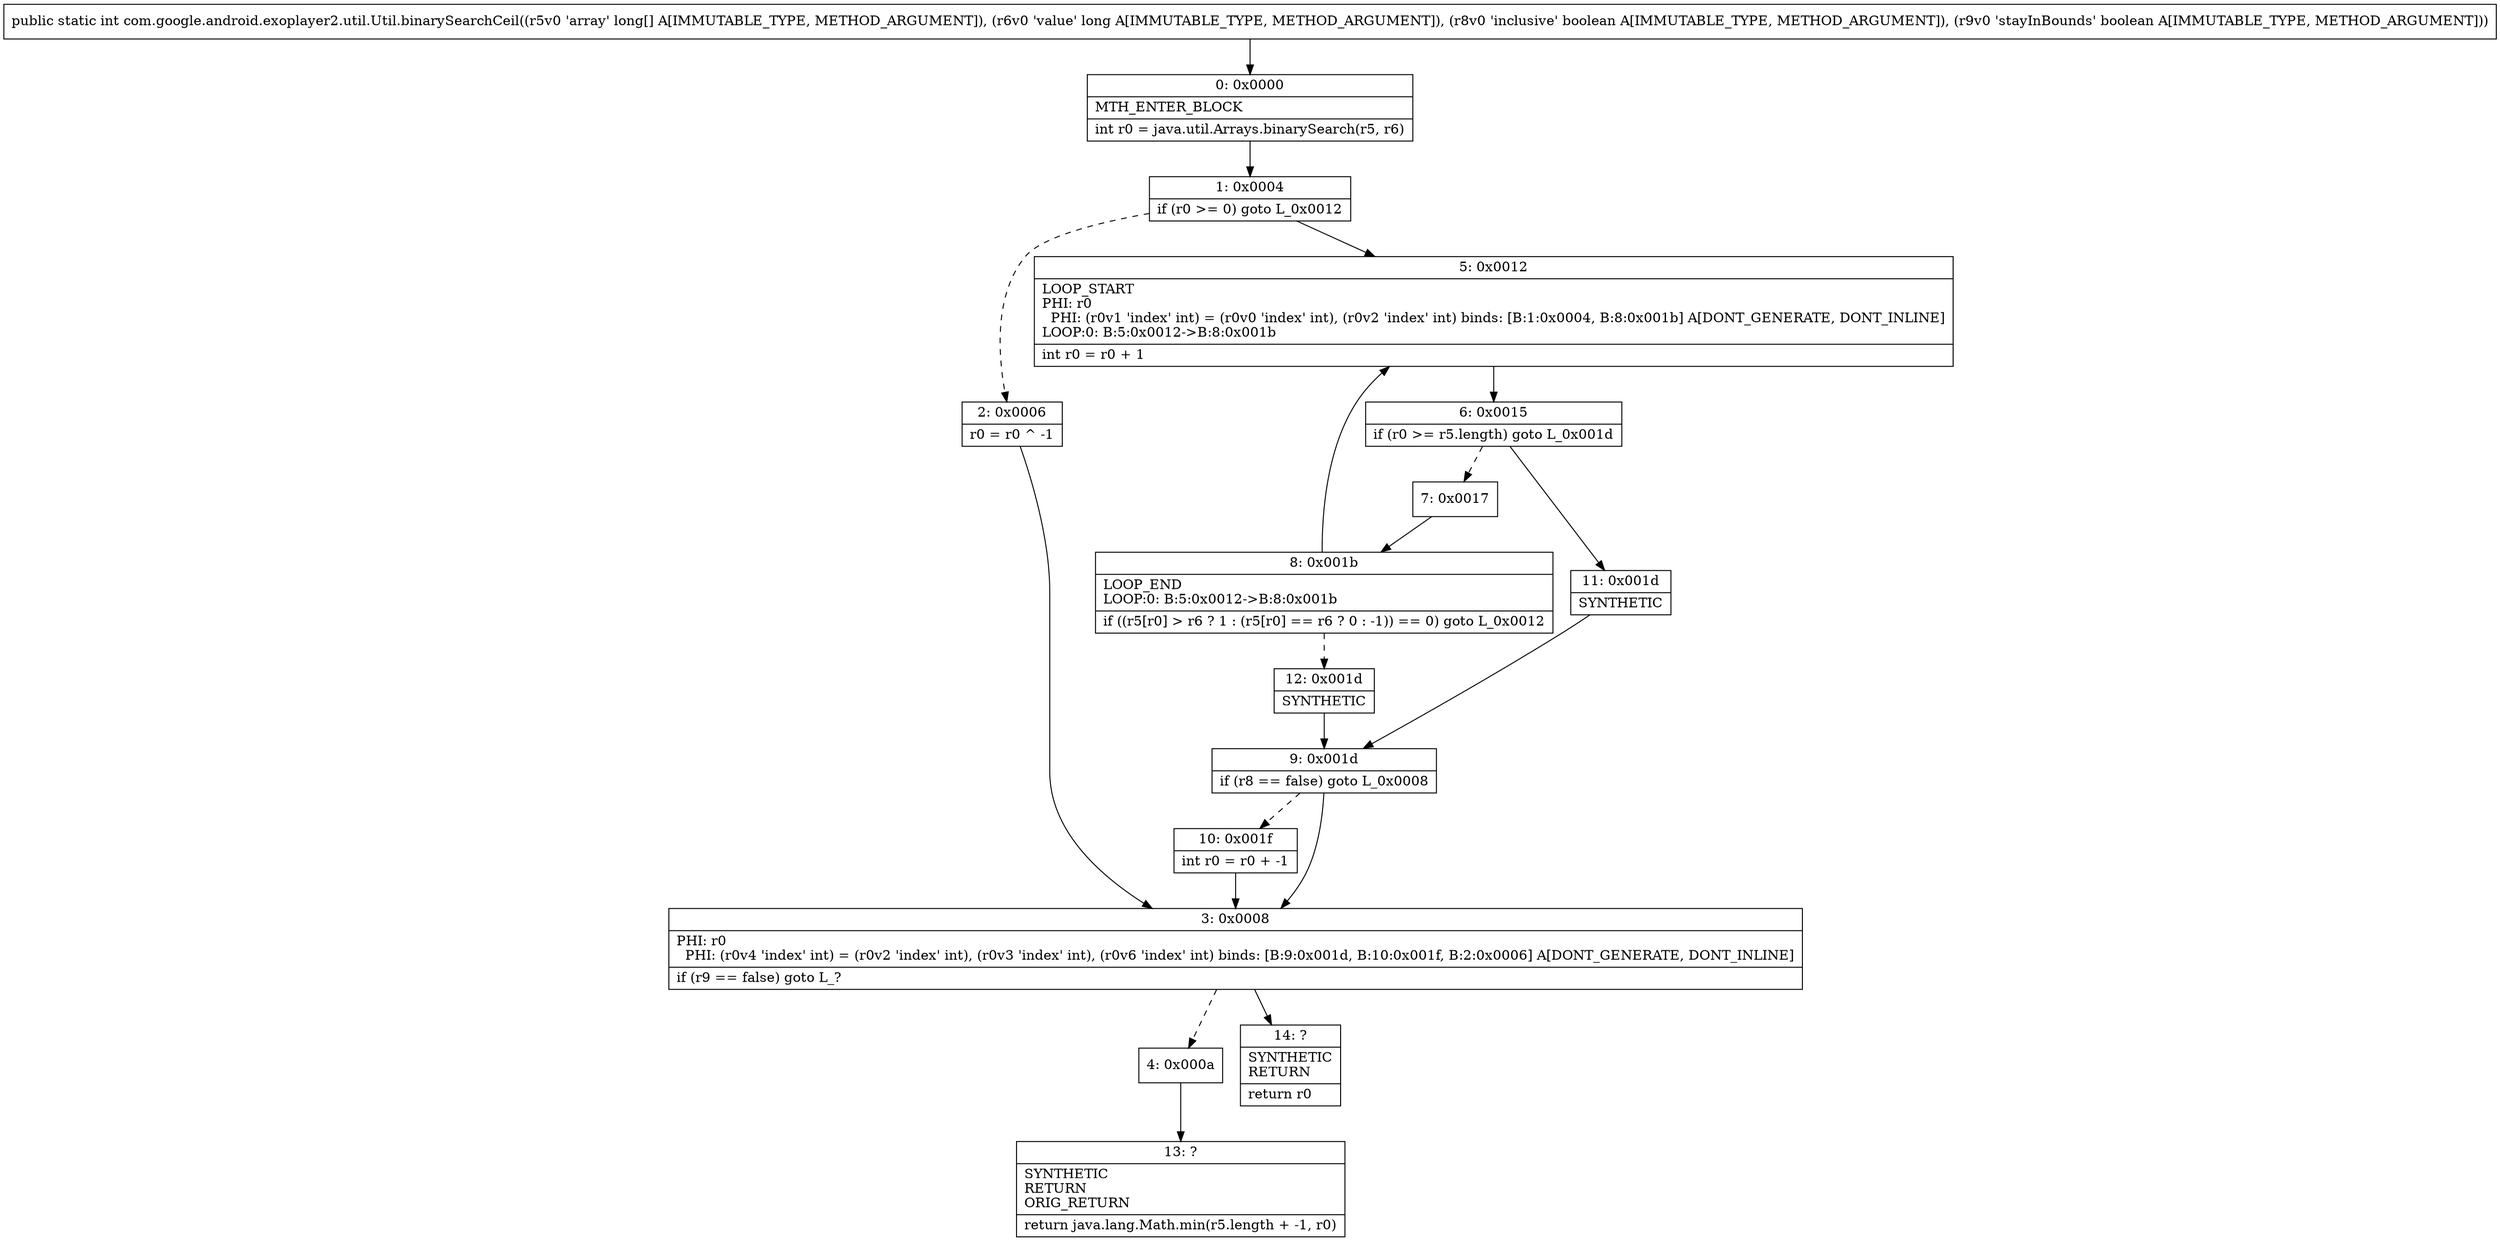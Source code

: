 digraph "CFG forcom.google.android.exoplayer2.util.Util.binarySearchCeil([JJZZ)I" {
Node_0 [shape=record,label="{0\:\ 0x0000|MTH_ENTER_BLOCK\l|int r0 = java.util.Arrays.binarySearch(r5, r6)\l}"];
Node_1 [shape=record,label="{1\:\ 0x0004|if (r0 \>= 0) goto L_0x0012\l}"];
Node_2 [shape=record,label="{2\:\ 0x0006|r0 = r0 ^ \-1\l}"];
Node_3 [shape=record,label="{3\:\ 0x0008|PHI: r0 \l  PHI: (r0v4 'index' int) = (r0v2 'index' int), (r0v3 'index' int), (r0v6 'index' int) binds: [B:9:0x001d, B:10:0x001f, B:2:0x0006] A[DONT_GENERATE, DONT_INLINE]\l|if (r9 == false) goto L_?\l}"];
Node_4 [shape=record,label="{4\:\ 0x000a}"];
Node_5 [shape=record,label="{5\:\ 0x0012|LOOP_START\lPHI: r0 \l  PHI: (r0v1 'index' int) = (r0v0 'index' int), (r0v2 'index' int) binds: [B:1:0x0004, B:8:0x001b] A[DONT_GENERATE, DONT_INLINE]\lLOOP:0: B:5:0x0012\-\>B:8:0x001b\l|int r0 = r0 + 1\l}"];
Node_6 [shape=record,label="{6\:\ 0x0015|if (r0 \>= r5.length) goto L_0x001d\l}"];
Node_7 [shape=record,label="{7\:\ 0x0017}"];
Node_8 [shape=record,label="{8\:\ 0x001b|LOOP_END\lLOOP:0: B:5:0x0012\-\>B:8:0x001b\l|if ((r5[r0] \> r6 ? 1 : (r5[r0] == r6 ? 0 : \-1)) == 0) goto L_0x0012\l}"];
Node_9 [shape=record,label="{9\:\ 0x001d|if (r8 == false) goto L_0x0008\l}"];
Node_10 [shape=record,label="{10\:\ 0x001f|int r0 = r0 + \-1\l}"];
Node_11 [shape=record,label="{11\:\ 0x001d|SYNTHETIC\l}"];
Node_12 [shape=record,label="{12\:\ 0x001d|SYNTHETIC\l}"];
Node_13 [shape=record,label="{13\:\ ?|SYNTHETIC\lRETURN\lORIG_RETURN\l|return java.lang.Math.min(r5.length + \-1, r0)\l}"];
Node_14 [shape=record,label="{14\:\ ?|SYNTHETIC\lRETURN\l|return r0\l}"];
MethodNode[shape=record,label="{public static int com.google.android.exoplayer2.util.Util.binarySearchCeil((r5v0 'array' long[] A[IMMUTABLE_TYPE, METHOD_ARGUMENT]), (r6v0 'value' long A[IMMUTABLE_TYPE, METHOD_ARGUMENT]), (r8v0 'inclusive' boolean A[IMMUTABLE_TYPE, METHOD_ARGUMENT]), (r9v0 'stayInBounds' boolean A[IMMUTABLE_TYPE, METHOD_ARGUMENT])) }"];
MethodNode -> Node_0;
Node_0 -> Node_1;
Node_1 -> Node_2[style=dashed];
Node_1 -> Node_5;
Node_2 -> Node_3;
Node_3 -> Node_4[style=dashed];
Node_3 -> Node_14;
Node_4 -> Node_13;
Node_5 -> Node_6;
Node_6 -> Node_7[style=dashed];
Node_6 -> Node_11;
Node_7 -> Node_8;
Node_8 -> Node_5;
Node_8 -> Node_12[style=dashed];
Node_9 -> Node_3;
Node_9 -> Node_10[style=dashed];
Node_10 -> Node_3;
Node_11 -> Node_9;
Node_12 -> Node_9;
}


